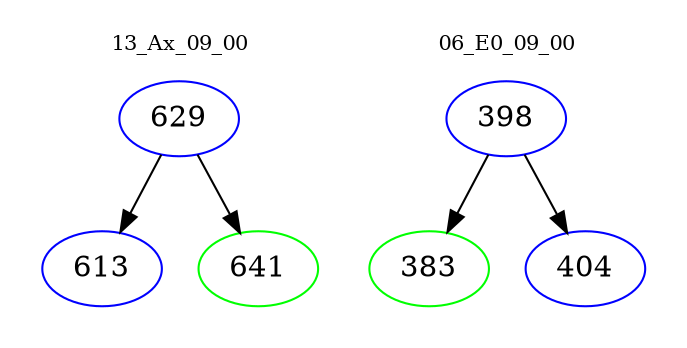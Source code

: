 digraph{
subgraph cluster_0 {
color = white
label = "13_Ax_09_00";
fontsize=10;
T0_629 [label="629", color="blue"]
T0_629 -> T0_613 [color="black"]
T0_613 [label="613", color="blue"]
T0_629 -> T0_641 [color="black"]
T0_641 [label="641", color="green"]
}
subgraph cluster_1 {
color = white
label = "06_E0_09_00";
fontsize=10;
T1_398 [label="398", color="blue"]
T1_398 -> T1_383 [color="black"]
T1_383 [label="383", color="green"]
T1_398 -> T1_404 [color="black"]
T1_404 [label="404", color="blue"]
}
}
